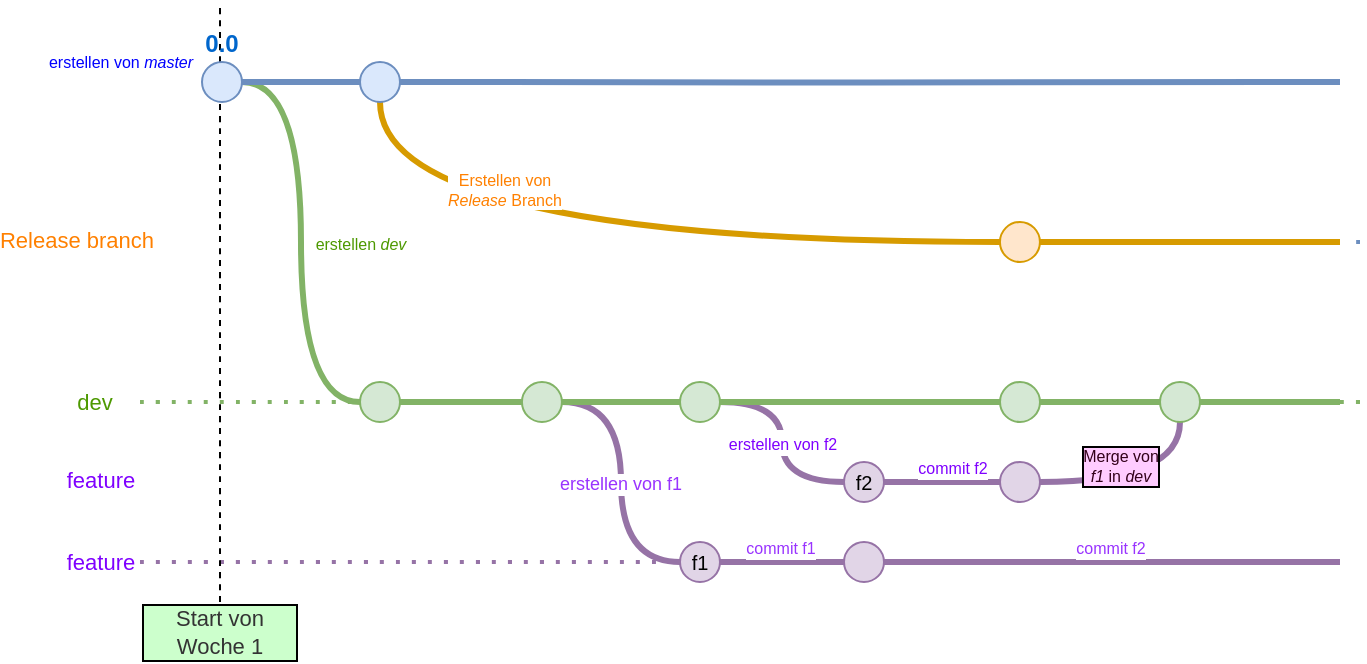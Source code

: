 <mxfile version="20.2.0" type="github">
  <diagram id="vAXGkXgtHPlE4LyTj8Jy" name="Seite-1">
    <mxGraphModel dx="1869" dy="675" grid="1" gridSize="10" guides="1" tooltips="1" connect="1" arrows="1" fold="1" page="1" pageScale="1" pageWidth="827" pageHeight="1169" math="0" shadow="0">
      <root>
        <mxCell id="0" />
        <mxCell id="1" parent="0" />
        <mxCell id="VFErN84RoGOeLSt--dZl-1" value="" style="endArrow=none;dashed=1;html=1;dashPattern=1 3;strokeWidth=2;fontColor=#4D9900;curved=1;shadow=0;fillColor=#dae8fc;strokeColor=#6c8ebf;startArrow=none;" edge="1" parent="1">
          <mxGeometry width="50" height="50" relative="1" as="geometry">
            <mxPoint x="570" y="480" as="sourcePoint" />
            <mxPoint x="565.2" y="480" as="targetPoint" />
          </mxGeometry>
        </mxCell>
        <mxCell id="VFErN84RoGOeLSt--dZl-3" value="Release branch" style="edgeLabel;html=1;align=center;verticalAlign=middle;resizable=0;points=[];fontSize=11;fontColor=#FF8000;" vertex="1" connectable="0" parent="1">
          <mxGeometry x="-72" y="479" as="geometry" />
        </mxCell>
        <mxCell id="VFErN84RoGOeLSt--dZl-5" value="" style="endArrow=none;dashed=1;html=1;dashPattern=1 3;strokeWidth=2;shadow=0;fontColor=#4D9900;curved=1;fillColor=#e1d5e7;strokeColor=#9673a6;" edge="1" parent="1">
          <mxGeometry width="50" height="50" relative="1" as="geometry">
            <mxPoint x="-40" y="640" as="sourcePoint" />
            <mxPoint x="320" y="640" as="targetPoint" />
          </mxGeometry>
        </mxCell>
        <mxCell id="VFErN84RoGOeLSt--dZl-6" value="feature" style="edgeLabel;html=1;align=center;verticalAlign=middle;resizable=0;points=[];fontColor=#7F00FF;" vertex="1" connectable="0" parent="VFErN84RoGOeLSt--dZl-5">
          <mxGeometry x="-0.939" relative="1" as="geometry">
            <mxPoint x="-31" as="offset" />
          </mxGeometry>
        </mxCell>
        <mxCell id="VFErN84RoGOeLSt--dZl-8" value="feature" style="edgeLabel;html=1;align=center;verticalAlign=middle;resizable=0;points=[];fontColor=#7F00FF;" vertex="1" connectable="0" parent="1">
          <mxGeometry x="12.997" y="600" as="geometry">
            <mxPoint x="-73" y="-1" as="offset" />
          </mxGeometry>
        </mxCell>
        <mxCell id="VFErN84RoGOeLSt--dZl-12" value="" style="endArrow=none;dashed=1;html=1;dashPattern=1 3;strokeWidth=2;fontColor=#4D9900;curved=1;shadow=0;fillColor=#d5e8d4;strokeColor=#82b366;" edge="1" parent="1">
          <mxGeometry width="50" height="50" relative="1" as="geometry">
            <mxPoint x="-40" y="560" as="sourcePoint" />
            <mxPoint x="570" y="560" as="targetPoint" />
          </mxGeometry>
        </mxCell>
        <mxCell id="VFErN84RoGOeLSt--dZl-13" value="dev" style="edgeLabel;html=1;align=center;verticalAlign=middle;resizable=0;points=[];fontColor=#4D9900;" vertex="1" connectable="0" parent="VFErN84RoGOeLSt--dZl-12">
          <mxGeometry x="-0.939" y="-2" relative="1" as="geometry">
            <mxPoint x="-42" y="-2" as="offset" />
          </mxGeometry>
        </mxCell>
        <mxCell id="VFErN84RoGOeLSt--dZl-16" value="Start von Woche 1" style="rounded=0;whiteSpace=wrap;html=1;labelBackgroundColor=#CCFFCC;labelBorderColor=default;fontSize=11;strokeColor=none;fillColor=default;fontColor=#333333;" vertex="1" parent="1">
          <mxGeometry x="-40" y="660" width="80" height="30" as="geometry" />
        </mxCell>
        <mxCell id="VFErN84RoGOeLSt--dZl-17" value="" style="endArrow=none;html=1;shadow=0;fontSize=11;fontColor=#000000;strokeColor=default;strokeWidth=1;curved=1;dashed=1;" edge="1" parent="1">
          <mxGeometry width="50" height="50" relative="1" as="geometry">
            <mxPoint y="660" as="sourcePoint" />
            <mxPoint y="360" as="targetPoint" />
          </mxGeometry>
        </mxCell>
        <mxCell id="VFErN84RoGOeLSt--dZl-40" style="edgeStyle=orthogonalEdgeStyle;orthogonalLoop=1;jettySize=auto;html=1;exitX=0;exitY=0.5;exitDx=0;exitDy=0;fontColor=#007FFF;startArrow=none;startFill=0;endArrow=none;endFill=0;fillColor=#d5e8d4;strokeColor=#82b366;strokeWidth=3;curved=1;entryX=1;entryY=0.5;entryDx=0;entryDy=0;" edge="1" parent="1" source="VFErN84RoGOeLSt--dZl-43" target="VFErN84RoGOeLSt--dZl-74">
          <mxGeometry relative="1" as="geometry">
            <mxPoint x="10" y="560" as="targetPoint" />
          </mxGeometry>
        </mxCell>
        <mxCell id="VFErN84RoGOeLSt--dZl-41" value="erstellen&amp;nbsp;&lt;i style=&quot;font-size: 8px;&quot;&gt;dev&lt;/i&gt;" style="edgeLabel;html=1;align=center;verticalAlign=middle;resizable=0;points=[];fontColor=#4D9900;fontSize=8;" vertex="1" connectable="0" parent="VFErN84RoGOeLSt--dZl-40">
          <mxGeometry x="0.314" y="-2" relative="1" as="geometry">
            <mxPoint x="27" y="35" as="offset" />
          </mxGeometry>
        </mxCell>
        <mxCell id="VFErN84RoGOeLSt--dZl-42" style="edgeStyle=orthogonalEdgeStyle;curved=1;orthogonalLoop=1;jettySize=auto;html=1;exitX=1;exitY=0.5;exitDx=0;exitDy=0;entryX=0;entryY=0.5;entryDx=0;entryDy=0;fontColor=#4D9900;startArrow=none;startFill=0;endArrow=none;endFill=0;strokeColor=#82b366;strokeWidth=3;fillColor=#d5e8d4;" edge="1" parent="1" source="VFErN84RoGOeLSt--dZl-43" target="VFErN84RoGOeLSt--dZl-47">
          <mxGeometry relative="1" as="geometry" />
        </mxCell>
        <mxCell id="VFErN84RoGOeLSt--dZl-43" value="" style="ellipse;whiteSpace=wrap;html=1;aspect=fixed;fillColor=#d5e8d4;strokeColor=#82b366;" vertex="1" parent="1">
          <mxGeometry x="70" y="550" width="20" height="20" as="geometry" />
        </mxCell>
        <mxCell id="VFErN84RoGOeLSt--dZl-44" style="edgeStyle=orthogonalEdgeStyle;curved=1;orthogonalLoop=1;jettySize=auto;html=1;exitX=1;exitY=0.5;exitDx=0;exitDy=0;entryX=0;entryY=0.5;entryDx=0;entryDy=0;fontColor=#4D9900;startArrow=none;startFill=0;endArrow=none;endFill=0;strokeColor=#9673a6;strokeWidth=3;fillColor=#e1d5e7;" edge="1" parent="1" source="VFErN84RoGOeLSt--dZl-47" target="VFErN84RoGOeLSt--dZl-50">
          <mxGeometry relative="1" as="geometry" />
        </mxCell>
        <mxCell id="VFErN84RoGOeLSt--dZl-45" value="&lt;font style=&quot;font-size: 9px;&quot; color=&quot;#9933ff&quot;&gt;erstellen von f1&lt;/font&gt;" style="edgeLabel;html=1;align=center;verticalAlign=middle;resizable=0;points=[];fontColor=#4D9900;fontSize=9;" vertex="1" connectable="0" parent="VFErN84RoGOeLSt--dZl-44">
          <mxGeometry x="0.01" y="-1" relative="1" as="geometry">
            <mxPoint as="offset" />
          </mxGeometry>
        </mxCell>
        <mxCell id="VFErN84RoGOeLSt--dZl-46" style="edgeStyle=orthogonalEdgeStyle;curved=1;orthogonalLoop=1;jettySize=auto;html=1;exitX=1;exitY=0.5;exitDx=0;exitDy=0;shadow=0;fontColor=#7F00FF;startArrow=none;startFill=0;endArrow=none;endFill=0;strokeColor=#82b366;strokeWidth=3;fillColor=#d5e8d4;" edge="1" parent="1" source="VFErN84RoGOeLSt--dZl-47">
          <mxGeometry relative="1" as="geometry">
            <mxPoint x="230" y="560" as="targetPoint" />
          </mxGeometry>
        </mxCell>
        <mxCell id="VFErN84RoGOeLSt--dZl-47" value="" style="ellipse;whiteSpace=wrap;html=1;aspect=fixed;fillColor=#d5e8d4;strokeColor=#82b366;" vertex="1" parent="1">
          <mxGeometry x="150.97" y="550" width="20" height="20" as="geometry" />
        </mxCell>
        <mxCell id="VFErN84RoGOeLSt--dZl-48" style="edgeStyle=orthogonalEdgeStyle;curved=1;orthogonalLoop=1;jettySize=auto;html=1;exitX=1;exitY=0.5;exitDx=0;exitDy=0;entryX=0;entryY=0.5;entryDx=0;entryDy=0;shadow=0;fontSize=8;fontColor=#9933FF;startArrow=none;startFill=0;endArrow=none;endFill=0;strokeColor=#9673a6;strokeWidth=3;fillColor=#e1d5e7;" edge="1" parent="1" source="VFErN84RoGOeLSt--dZl-50" target="VFErN84RoGOeLSt--dZl-57">
          <mxGeometry relative="1" as="geometry" />
        </mxCell>
        <mxCell id="VFErN84RoGOeLSt--dZl-49" value="commit f1" style="edgeLabel;html=1;align=center;verticalAlign=bottom;resizable=0;points=[];fontSize=8;fontColor=#9933FF;horizontal=1;" vertex="1" connectable="0" parent="VFErN84RoGOeLSt--dZl-48">
          <mxGeometry x="-0.355" relative="1" as="geometry">
            <mxPoint x="10" as="offset" />
          </mxGeometry>
        </mxCell>
        <mxCell id="VFErN84RoGOeLSt--dZl-50" value="f1" style="ellipse;whiteSpace=wrap;html=1;aspect=fixed;fontSize=10;fillColor=#e1d5e7;strokeColor=#9673a6;" vertex="1" parent="1">
          <mxGeometry x="230.0" y="630" width="20" height="20" as="geometry" />
        </mxCell>
        <mxCell id="VFErN84RoGOeLSt--dZl-51" value="&lt;font style=&quot;font-size: 8px;&quot; color=&quot;#7f00ff&quot;&gt;erstellen von f2&lt;/font&gt;" style="edgeStyle=orthogonalEdgeStyle;curved=1;orthogonalLoop=1;jettySize=auto;html=1;exitX=1;exitY=0.5;exitDx=0;exitDy=0;entryX=0;entryY=0.5;entryDx=0;entryDy=0;shadow=0;fontColor=#4D9900;startArrow=none;startFill=0;endArrow=none;endFill=0;strokeColor=#9673a6;strokeWidth=3;fillColor=#e1d5e7;" edge="1" parent="1" source="VFErN84RoGOeLSt--dZl-52" target="VFErN84RoGOeLSt--dZl-55">
          <mxGeometry relative="1" as="geometry" />
        </mxCell>
        <mxCell id="VFErN84RoGOeLSt--dZl-52" value="" style="ellipse;whiteSpace=wrap;html=1;aspect=fixed;fillColor=#d5e8d4;strokeColor=#82b366;" vertex="1" parent="1">
          <mxGeometry x="230" y="550" width="20" height="20" as="geometry" />
        </mxCell>
        <mxCell id="VFErN84RoGOeLSt--dZl-53" value="" style="edgeStyle=orthogonalEdgeStyle;curved=1;orthogonalLoop=1;jettySize=auto;html=1;shadow=0;fontSize=8;fontColor=#7F00FF;startArrow=none;startFill=0;endArrow=none;endFill=0;strokeColor=#9673a6;strokeWidth=3;fillColor=#e1d5e7;" edge="1" parent="1" source="VFErN84RoGOeLSt--dZl-55" target="VFErN84RoGOeLSt--dZl-63">
          <mxGeometry relative="1" as="geometry" />
        </mxCell>
        <mxCell id="VFErN84RoGOeLSt--dZl-54" value="commit f2" style="edgeLabel;html=1;align=center;verticalAlign=bottom;resizable=0;points=[];fontSize=8;fontColor=#7F00FF;" vertex="1" connectable="0" parent="VFErN84RoGOeLSt--dZl-53">
          <mxGeometry x="-0.172" y="-1" relative="1" as="geometry">
            <mxPoint x="10" y="-1" as="offset" />
          </mxGeometry>
        </mxCell>
        <mxCell id="VFErN84RoGOeLSt--dZl-55" value="f2" style="ellipse;whiteSpace=wrap;html=1;aspect=fixed;fontSize=10;fillColor=#e1d5e7;strokeColor=#9673a6;" vertex="1" parent="1">
          <mxGeometry x="312.0" y="590" width="20" height="20" as="geometry" />
        </mxCell>
        <mxCell id="VFErN84RoGOeLSt--dZl-56" style="edgeStyle=orthogonalEdgeStyle;curved=1;orthogonalLoop=1;jettySize=auto;html=1;exitX=1;exitY=0.5;exitDx=0;exitDy=0;shadow=0;fontSize=8;fontColor=#33001A;startArrow=none;startFill=0;endArrow=none;endFill=0;strokeColor=#9673a6;strokeWidth=3;fillColor=#e1d5e7;" edge="1" parent="1" source="VFErN84RoGOeLSt--dZl-57">
          <mxGeometry relative="1" as="geometry">
            <mxPoint x="560" y="640" as="targetPoint" />
          </mxGeometry>
        </mxCell>
        <mxCell id="VFErN84RoGOeLSt--dZl-57" value="" style="ellipse;whiteSpace=wrap;html=1;aspect=fixed;fontSize=10;fillColor=#e1d5e7;strokeColor=#9673a6;" vertex="1" parent="1">
          <mxGeometry x="312.0" y="630" width="20" height="20" as="geometry" />
        </mxCell>
        <mxCell id="VFErN84RoGOeLSt--dZl-58" style="edgeStyle=orthogonalEdgeStyle;curved=1;orthogonalLoop=1;jettySize=auto;html=1;exitX=0;exitY=0.5;exitDx=0;exitDy=0;shadow=0;fontSize=8;fontColor=#7F00FF;startArrow=none;startFill=0;endArrow=none;endFill=0;strokeColor=#82b366;strokeWidth=3;fillColor=#d5e8d4;" edge="1" parent="1" source="VFErN84RoGOeLSt--dZl-60">
          <mxGeometry relative="1" as="geometry">
            <mxPoint x="250" y="560" as="targetPoint" />
          </mxGeometry>
        </mxCell>
        <mxCell id="VFErN84RoGOeLSt--dZl-59" value="" style="edgeStyle=orthogonalEdgeStyle;curved=1;orthogonalLoop=1;jettySize=auto;html=1;shadow=0;fontSize=8;fontColor=#7F00FF;startArrow=none;startFill=0;endArrow=none;endFill=0;strokeColor=#82b366;strokeWidth=3;fillColor=#d5e8d4;" edge="1" parent="1" source="VFErN84RoGOeLSt--dZl-60" target="VFErN84RoGOeLSt--dZl-66">
          <mxGeometry relative="1" as="geometry" />
        </mxCell>
        <mxCell id="VFErN84RoGOeLSt--dZl-60" value="" style="ellipse;whiteSpace=wrap;html=1;aspect=fixed;fillColor=#d5e8d4;strokeColor=#82b366;" vertex="1" parent="1">
          <mxGeometry x="390" y="550" width="20" height="20" as="geometry" />
        </mxCell>
        <mxCell id="VFErN84RoGOeLSt--dZl-61" style="edgeStyle=orthogonalEdgeStyle;curved=1;orthogonalLoop=1;jettySize=auto;html=1;exitX=1;exitY=0.5;exitDx=0;exitDy=0;entryX=0.5;entryY=1;entryDx=0;entryDy=0;shadow=0;fontSize=8;fontColor=#7F00FF;startArrow=none;startFill=0;endArrow=none;endFill=0;strokeColor=#9673a6;strokeWidth=3;fillColor=#e1d5e7;" edge="1" parent="1" source="VFErN84RoGOeLSt--dZl-63" target="VFErN84RoGOeLSt--dZl-66">
          <mxGeometry relative="1" as="geometry" />
        </mxCell>
        <mxCell id="VFErN84RoGOeLSt--dZl-62" value="Merge von&lt;br&gt;&amp;nbsp;&lt;i&gt;f1&lt;/i&gt; in &lt;i&gt;dev&lt;/i&gt;&amp;nbsp;" style="edgeLabel;html=1;align=center;verticalAlign=middle;resizable=0;points=[];fontSize=8;fontColor=#33001A;labelPosition=center;verticalLabelPosition=middle;labelBorderColor=default;labelBackgroundColor=#FFCCFF;" vertex="1" connectable="0" parent="VFErN84RoGOeLSt--dZl-61">
          <mxGeometry x="0.04" y="8" relative="1" as="geometry">
            <mxPoint x="-12" as="offset" />
          </mxGeometry>
        </mxCell>
        <mxCell id="VFErN84RoGOeLSt--dZl-63" value="" style="ellipse;whiteSpace=wrap;html=1;aspect=fixed;fontSize=10;fillColor=#e1d5e7;strokeColor=#9673a6;" vertex="1" parent="1">
          <mxGeometry x="390.0" y="590" width="20" height="20" as="geometry" />
        </mxCell>
        <mxCell id="VFErN84RoGOeLSt--dZl-66" value="" style="ellipse;whiteSpace=wrap;html=1;aspect=fixed;fillColor=#d5e8d4;strokeColor=#82b366;" vertex="1" parent="1">
          <mxGeometry x="470" y="550" width="20" height="20" as="geometry" />
        </mxCell>
        <mxCell id="VFErN84RoGOeLSt--dZl-70" value="" style="edgeStyle=orthogonalEdgeStyle;curved=1;orthogonalLoop=1;jettySize=auto;html=1;shadow=0;fontSize=8;fontColor=#33001A;startArrow=none;startFill=0;endArrow=none;endFill=0;strokeColor=#6c8ebf;strokeWidth=3;fillColor=#dae8fc;" edge="1" parent="1" source="VFErN84RoGOeLSt--dZl-83" target="VFErN84RoGOeLSt--dZl-74">
          <mxGeometry relative="1" as="geometry" />
        </mxCell>
        <mxCell id="VFErN84RoGOeLSt--dZl-73" value="erstellen von &lt;i&gt;master&lt;/i&gt;" style="edgeLabel;html=1;align=center;verticalAlign=middle;resizable=0;points=[];fontSize=8;fontColor=#0000FF;" vertex="1" connectable="0" parent="1">
          <mxGeometry x="-50" y="390" as="geometry" />
        </mxCell>
        <mxCell id="VFErN84RoGOeLSt--dZl-74" value="0.0" style="ellipse;whiteSpace=wrap;html=1;aspect=fixed;fillColor=#dae8fc;strokeColor=#6c8ebf;fontStyle=1;labelPosition=center;verticalLabelPosition=top;align=center;verticalAlign=bottom;fontColor=#0066CC;" vertex="1" parent="1">
          <mxGeometry x="-9" y="390" width="20" height="20" as="geometry" />
        </mxCell>
        <mxCell id="VFErN84RoGOeLSt--dZl-79" style="edgeStyle=orthogonalEdgeStyle;curved=1;orthogonalLoop=1;jettySize=auto;html=1;exitX=1;exitY=0.5;exitDx=0;exitDy=0;shadow=0;fontSize=8;fontColor=#FF9933;startArrow=none;startFill=0;endArrow=none;endFill=0;strokeColor=#d79b00;strokeWidth=3;fillColor=#ffe6cc;" edge="1" parent="1" source="VFErN84RoGOeLSt--dZl-80">
          <mxGeometry relative="1" as="geometry">
            <mxPoint x="560" y="480" as="targetPoint" />
          </mxGeometry>
        </mxCell>
        <mxCell id="VFErN84RoGOeLSt--dZl-80" value="" style="ellipse;whiteSpace=wrap;html=1;aspect=fixed;fontSize=10;labelPosition=center;verticalLabelPosition=top;align=center;verticalAlign=bottom;fillColor=#ffe6cc;strokeColor=#d79b00;fontColor=#FFB570;" vertex="1" parent="1">
          <mxGeometry x="389.97" y="470" width="20" height="20" as="geometry" />
        </mxCell>
        <mxCell id="VFErN84RoGOeLSt--dZl-81" style="edgeStyle=orthogonalEdgeStyle;curved=1;orthogonalLoop=1;jettySize=auto;html=1;exitX=0.5;exitY=1;exitDx=0;exitDy=0;entryX=0;entryY=0.5;entryDx=0;entryDy=0;shadow=0;fontSize=8;fontColor=#FF9933;startArrow=none;startFill=0;endArrow=none;endFill=0;strokeColor=#d79b00;strokeWidth=3;fillColor=#ffe6cc;" edge="1" parent="1" source="VFErN84RoGOeLSt--dZl-83" target="VFErN84RoGOeLSt--dZl-80">
          <mxGeometry relative="1" as="geometry" />
        </mxCell>
        <mxCell id="VFErN84RoGOeLSt--dZl-82" value="Erstellen von &lt;br&gt;&lt;i&gt;Release &lt;/i&gt;Branch" style="edgeLabel;html=1;align=center;verticalAlign=middle;resizable=0;points=[];fontSize=8;fontColor=#FF8000;labelBackgroundColor=default;" vertex="1" connectable="0" parent="VFErN84RoGOeLSt--dZl-81">
          <mxGeometry x="-0.286" y="16" relative="1" as="geometry">
            <mxPoint x="-4" y="-10" as="offset" />
          </mxGeometry>
        </mxCell>
        <mxCell id="VFErN84RoGOeLSt--dZl-83" value="" style="ellipse;whiteSpace=wrap;html=1;aspect=fixed;fillColor=#dae8fc;strokeColor=#6c8ebf;fontStyle=1;labelPosition=center;verticalLabelPosition=top;align=center;verticalAlign=bottom;fontColor=#0066CC;" vertex="1" parent="1">
          <mxGeometry x="70" y="390" width="20" height="20" as="geometry" />
        </mxCell>
        <mxCell id="VFErN84RoGOeLSt--dZl-84" value="" style="edgeStyle=orthogonalEdgeStyle;curved=1;orthogonalLoop=1;jettySize=auto;html=1;shadow=0;fontSize=8;fontColor=#33001A;startArrow=none;startFill=0;endArrow=none;endFill=0;strokeColor=#6c8ebf;strokeWidth=3;fillColor=#dae8fc;" edge="1" parent="1" target="VFErN84RoGOeLSt--dZl-83">
          <mxGeometry relative="1" as="geometry">
            <mxPoint x="560" y="400" as="sourcePoint" />
            <mxPoint x="11" y="400" as="targetPoint" />
          </mxGeometry>
        </mxCell>
        <mxCell id="VFErN84RoGOeLSt--dZl-98" value="commit f2" style="edgeLabel;html=1;align=center;verticalAlign=bottom;resizable=0;points=[];fontSize=8;fontColor=#9933FF;horizontal=1;" vertex="1" connectable="0" parent="1">
          <mxGeometry x="444.66" y="640" as="geometry" />
        </mxCell>
        <mxCell id="VFErN84RoGOeLSt--dZl-132" value="" style="edgeStyle=orthogonalEdgeStyle;curved=1;orthogonalLoop=1;jettySize=auto;html=1;shadow=0;fontSize=8;fontColor=#7F00FF;startArrow=none;startFill=0;endArrow=none;endFill=0;strokeColor=#82b366;strokeWidth=3;fillColor=#d5e8d4;exitX=1;exitY=0.5;exitDx=0;exitDy=0;" edge="1" parent="1" source="VFErN84RoGOeLSt--dZl-66">
          <mxGeometry relative="1" as="geometry">
            <mxPoint x="420" y="570" as="sourcePoint" />
            <mxPoint x="560" y="560" as="targetPoint" />
          </mxGeometry>
        </mxCell>
      </root>
    </mxGraphModel>
  </diagram>
</mxfile>

